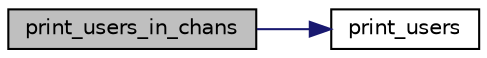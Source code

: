 digraph "print_users_in_chans"
{
  edge [fontname="Helvetica",fontsize="10",labelfontname="Helvetica",labelfontsize="10"];
  node [fontname="Helvetica",fontsize="10",shape=record];
  rankdir="LR";
  Node278 [label="print_users_in_chans",height=0.2,width=0.4,color="black", fillcolor="grey75", style="filled", fontcolor="black"];
  Node278 -> Node279 [color="midnightblue",fontsize="10",style="solid",fontname="Helvetica"];
  Node279 [label="print_users",height=0.2,width=0.4,color="black", fillcolor="white", style="filled",URL="$logs__helpers_8c.html#a45c9c768c2486ac046ac242d3c46aadb"];
}
